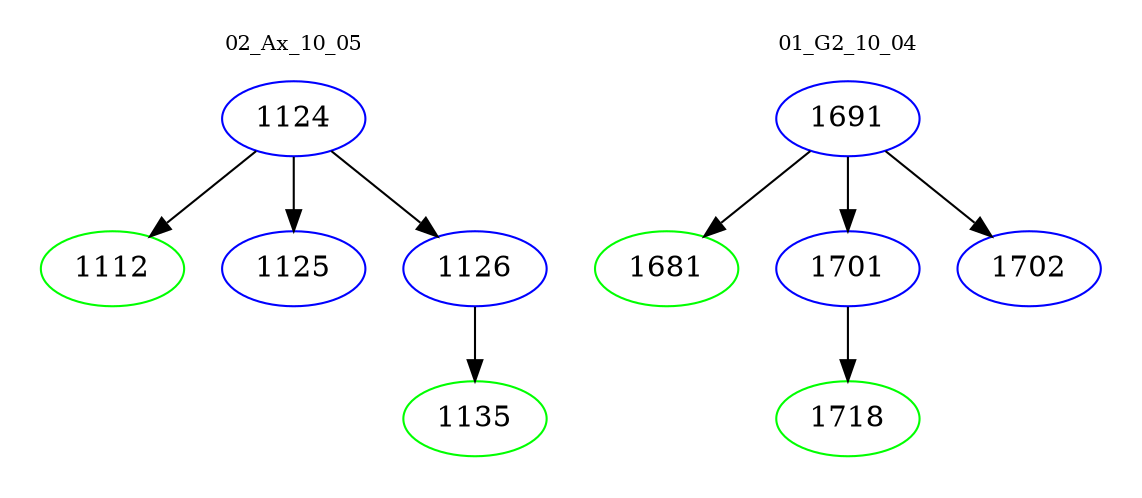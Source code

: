 digraph{
subgraph cluster_0 {
color = white
label = "02_Ax_10_05";
fontsize=10;
T0_1124 [label="1124", color="blue"]
T0_1124 -> T0_1112 [color="black"]
T0_1112 [label="1112", color="green"]
T0_1124 -> T0_1125 [color="black"]
T0_1125 [label="1125", color="blue"]
T0_1124 -> T0_1126 [color="black"]
T0_1126 [label="1126", color="blue"]
T0_1126 -> T0_1135 [color="black"]
T0_1135 [label="1135", color="green"]
}
subgraph cluster_1 {
color = white
label = "01_G2_10_04";
fontsize=10;
T1_1691 [label="1691", color="blue"]
T1_1691 -> T1_1681 [color="black"]
T1_1681 [label="1681", color="green"]
T1_1691 -> T1_1701 [color="black"]
T1_1701 [label="1701", color="blue"]
T1_1701 -> T1_1718 [color="black"]
T1_1718 [label="1718", color="green"]
T1_1691 -> T1_1702 [color="black"]
T1_1702 [label="1702", color="blue"]
}
}
